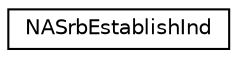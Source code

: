 digraph "Graphical Class Hierarchy"
{
 // LATEX_PDF_SIZE
  edge [fontname="Helvetica",fontsize="10",labelfontname="Helvetica",labelfontsize="10"];
  node [fontname="Helvetica",fontsize="10",shape=record];
  rankdir="LR";
  Node0 [label="NASrbEstablishInd",height=0.2,width=0.4,color="black", fillcolor="white", style="filled",URL="$structNASrbEstablishInd.html",tooltip=" "];
}
